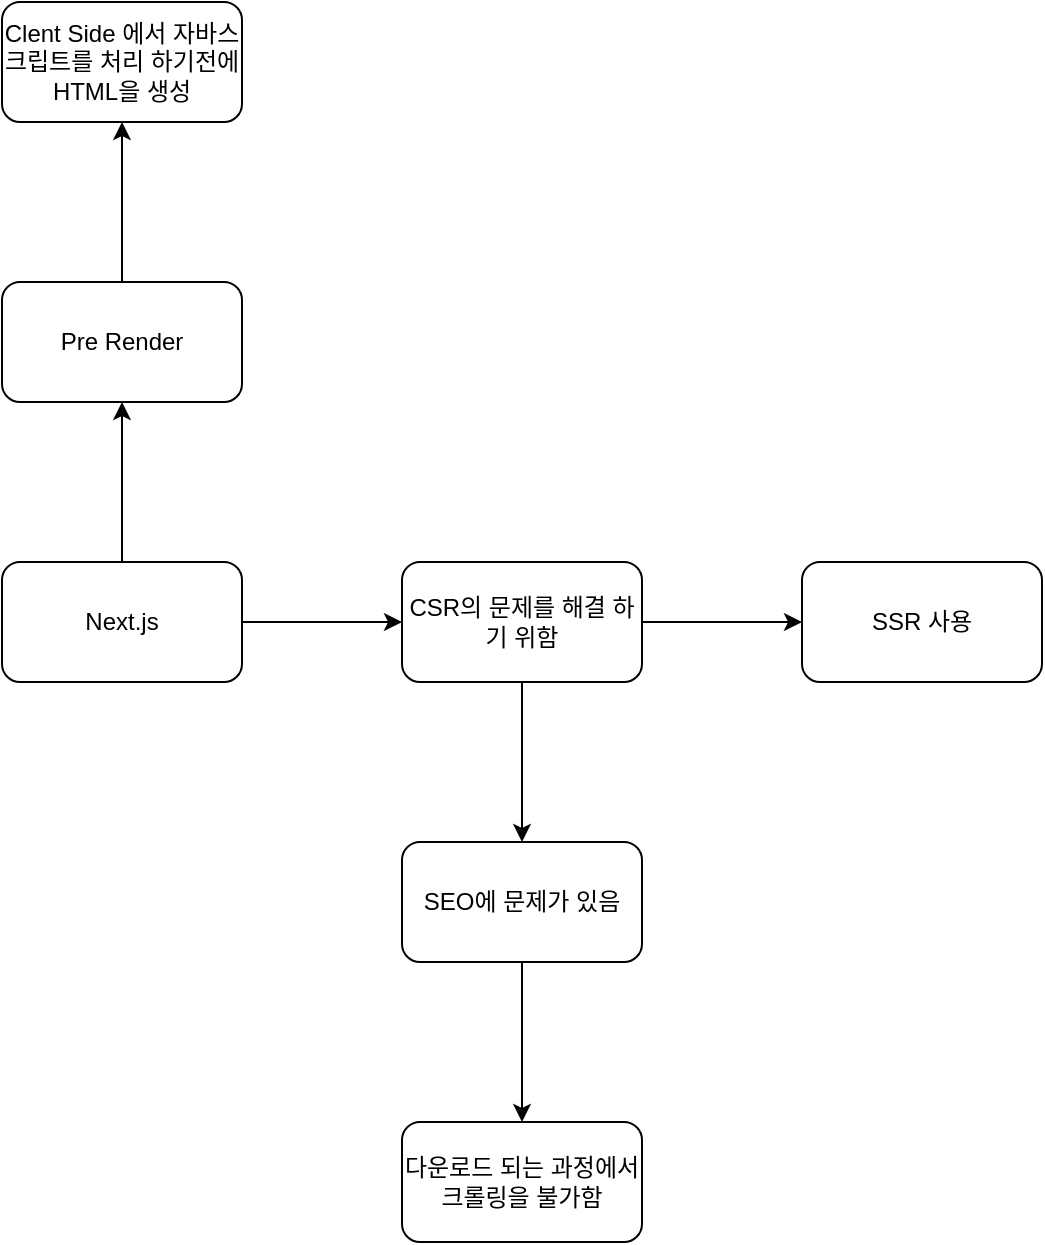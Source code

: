 <mxfile version="23.1.5" type="github">
  <diagram name="페이지-1" id="LLyEaONwCXFqWk8P6sKv">
    <mxGraphModel dx="1434" dy="833" grid="1" gridSize="10" guides="1" tooltips="1" connect="1" arrows="1" fold="1" page="1" pageScale="1" pageWidth="827" pageHeight="1169" math="0" shadow="0">
      <root>
        <mxCell id="0" />
        <mxCell id="1" parent="0" />
        <mxCell id="0O6cxylZO8Fvl_qyqhEw-3" value="" style="edgeStyle=orthogonalEdgeStyle;rounded=0;orthogonalLoop=1;jettySize=auto;html=1;" edge="1" parent="1" source="0O6cxylZO8Fvl_qyqhEw-1" target="0O6cxylZO8Fvl_qyqhEw-2">
          <mxGeometry relative="1" as="geometry" />
        </mxCell>
        <mxCell id="0O6cxylZO8Fvl_qyqhEw-11" value="" style="edgeStyle=orthogonalEdgeStyle;rounded=0;orthogonalLoop=1;jettySize=auto;html=1;" edge="1" parent="1" source="0O6cxylZO8Fvl_qyqhEw-1" target="0O6cxylZO8Fvl_qyqhEw-10">
          <mxGeometry relative="1" as="geometry" />
        </mxCell>
        <mxCell id="0O6cxylZO8Fvl_qyqhEw-1" value="Next.js" style="rounded=1;whiteSpace=wrap;html=1;" vertex="1" parent="1">
          <mxGeometry x="160" y="370" width="120" height="60" as="geometry" />
        </mxCell>
        <mxCell id="0O6cxylZO8Fvl_qyqhEw-5" value="" style="edgeStyle=orthogonalEdgeStyle;rounded=0;orthogonalLoop=1;jettySize=auto;html=1;" edge="1" parent="1" source="0O6cxylZO8Fvl_qyqhEw-2" target="0O6cxylZO8Fvl_qyqhEw-4">
          <mxGeometry relative="1" as="geometry" />
        </mxCell>
        <mxCell id="0O6cxylZO8Fvl_qyqhEw-7" value="" style="edgeStyle=orthogonalEdgeStyle;rounded=0;orthogonalLoop=1;jettySize=auto;html=1;" edge="1" parent="1" source="0O6cxylZO8Fvl_qyqhEw-2" target="0O6cxylZO8Fvl_qyqhEw-6">
          <mxGeometry relative="1" as="geometry" />
        </mxCell>
        <mxCell id="0O6cxylZO8Fvl_qyqhEw-2" value="CSR의 문제를 해결 하기 위함" style="rounded=1;whiteSpace=wrap;html=1;" vertex="1" parent="1">
          <mxGeometry x="360" y="370" width="120" height="60" as="geometry" />
        </mxCell>
        <mxCell id="0O6cxylZO8Fvl_qyqhEw-9" value="" style="edgeStyle=orthogonalEdgeStyle;rounded=0;orthogonalLoop=1;jettySize=auto;html=1;" edge="1" parent="1" source="0O6cxylZO8Fvl_qyqhEw-4" target="0O6cxylZO8Fvl_qyqhEw-8">
          <mxGeometry relative="1" as="geometry" />
        </mxCell>
        <mxCell id="0O6cxylZO8Fvl_qyqhEw-4" value="SEO에 문제가 있음" style="rounded=1;whiteSpace=wrap;html=1;" vertex="1" parent="1">
          <mxGeometry x="360" y="510" width="120" height="60" as="geometry" />
        </mxCell>
        <mxCell id="0O6cxylZO8Fvl_qyqhEw-6" value="SSR 사용" style="rounded=1;whiteSpace=wrap;html=1;" vertex="1" parent="1">
          <mxGeometry x="560" y="370" width="120" height="60" as="geometry" />
        </mxCell>
        <mxCell id="0O6cxylZO8Fvl_qyqhEw-8" value="다운로드 되는 과정에서 크롤링을 불가함" style="rounded=1;whiteSpace=wrap;html=1;" vertex="1" parent="1">
          <mxGeometry x="360" y="650" width="120" height="60" as="geometry" />
        </mxCell>
        <mxCell id="0O6cxylZO8Fvl_qyqhEw-13" value="" style="edgeStyle=orthogonalEdgeStyle;rounded=0;orthogonalLoop=1;jettySize=auto;html=1;" edge="1" parent="1" source="0O6cxylZO8Fvl_qyqhEw-10" target="0O6cxylZO8Fvl_qyqhEw-12">
          <mxGeometry relative="1" as="geometry" />
        </mxCell>
        <mxCell id="0O6cxylZO8Fvl_qyqhEw-10" value="Pre Render" style="rounded=1;whiteSpace=wrap;html=1;" vertex="1" parent="1">
          <mxGeometry x="160" y="230" width="120" height="60" as="geometry" />
        </mxCell>
        <mxCell id="0O6cxylZO8Fvl_qyqhEw-12" value="Clent Side 에서 자바스크립트를 처리 하기전에 HTML을 생성" style="rounded=1;whiteSpace=wrap;html=1;" vertex="1" parent="1">
          <mxGeometry x="160" y="90" width="120" height="60" as="geometry" />
        </mxCell>
      </root>
    </mxGraphModel>
  </diagram>
</mxfile>
